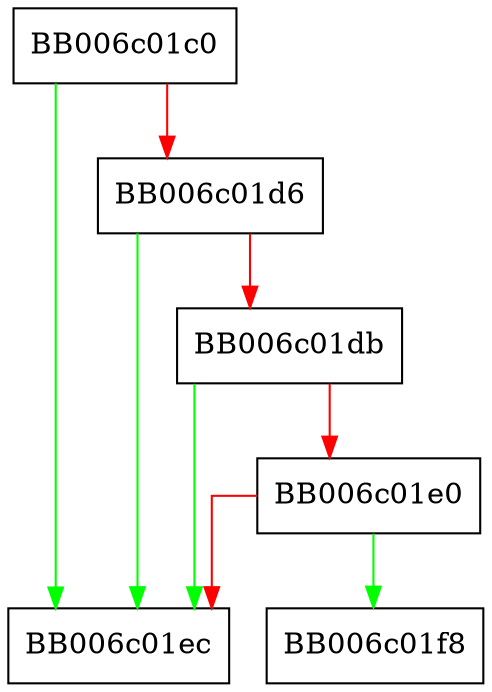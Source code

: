 digraph dh_init {
  node [shape="box"];
  graph [splines=ortho];
  BB006c01c0 -> BB006c01ec [color="green"];
  BB006c01c0 -> BB006c01d6 [color="red"];
  BB006c01d6 -> BB006c01ec [color="green"];
  BB006c01d6 -> BB006c01db [color="red"];
  BB006c01db -> BB006c01ec [color="green"];
  BB006c01db -> BB006c01e0 [color="red"];
  BB006c01e0 -> BB006c01f8 [color="green"];
  BB006c01e0 -> BB006c01ec [color="red"];
}